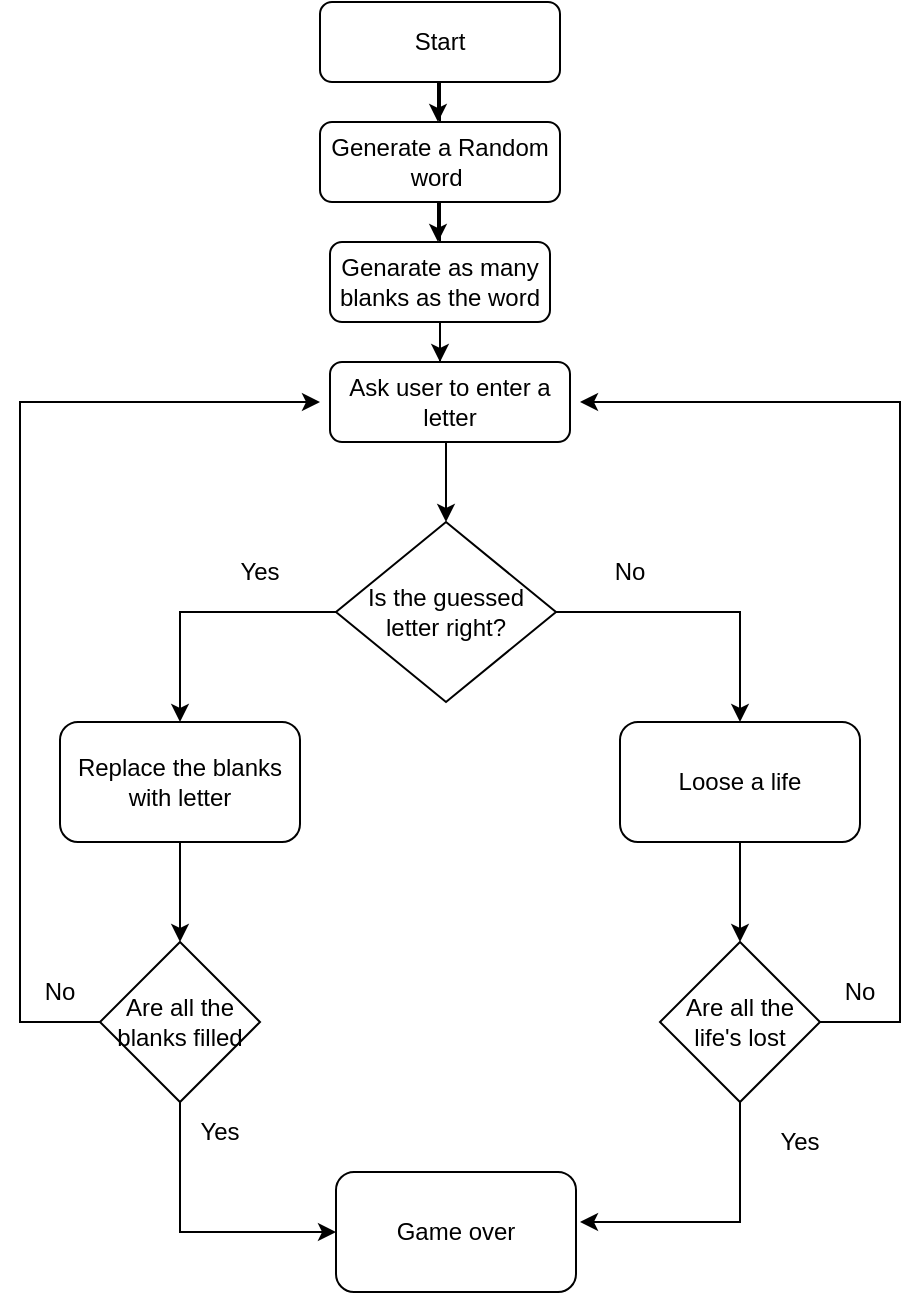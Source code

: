 <mxfile version="15.6.6" type="github">
  <diagram id="C5RBs43oDa-KdzZeNtuy" name="Page-1">
    <mxGraphModel dx="782" dy="436" grid="1" gridSize="10" guides="1" tooltips="1" connect="1" arrows="1" fold="1" page="1" pageScale="1" pageWidth="827" pageHeight="1169" math="0" shadow="0">
      <root>
        <mxCell id="WIyWlLk6GJQsqaUBKTNV-0" />
        <mxCell id="WIyWlLk6GJQsqaUBKTNV-1" parent="WIyWlLk6GJQsqaUBKTNV-0" />
        <mxCell id="WIyWlLk6GJQsqaUBKTNV-2" value="" style="rounded=0;html=1;jettySize=auto;orthogonalLoop=1;fontSize=11;endArrow=block;endFill=0;endSize=8;strokeWidth=1;shadow=0;labelBackgroundColor=none;edgeStyle=orthogonalEdgeStyle;" parent="WIyWlLk6GJQsqaUBKTNV-1" source="WIyWlLk6GJQsqaUBKTNV-3" edge="1">
          <mxGeometry relative="1" as="geometry">
            <mxPoint x="220" y="220" as="targetPoint" />
          </mxGeometry>
        </mxCell>
        <mxCell id="WIyWlLk6GJQsqaUBKTNV-3" value="Start" style="rounded=1;whiteSpace=wrap;html=1;fontSize=12;glass=0;strokeWidth=1;shadow=0;fillColor=default;strokeColor=default;fontColor=default;" parent="WIyWlLk6GJQsqaUBKTNV-1" vertex="1">
          <mxGeometry x="160" width="120" height="40" as="geometry" />
        </mxCell>
        <mxCell id="Hpyacl6KZr0dmLotPg69-0" value="Generate a Random word&amp;nbsp;" style="rounded=1;whiteSpace=wrap;html=1;fontColor=default;strokeColor=default;fillColor=default;" vertex="1" parent="WIyWlLk6GJQsqaUBKTNV-1">
          <mxGeometry x="160" y="60" width="120" height="40" as="geometry" />
        </mxCell>
        <mxCell id="Hpyacl6KZr0dmLotPg69-1" value="Yes" style="text;html=1;strokeColor=none;fillColor=none;align=center;verticalAlign=middle;whiteSpace=wrap;rounded=0;fontColor=default;" vertex="1" parent="WIyWlLk6GJQsqaUBKTNV-1">
          <mxGeometry x="220" y="130" width="60" height="30" as="geometry" />
        </mxCell>
        <mxCell id="Hpyacl6KZr0dmLotPg69-10" style="edgeStyle=orthogonalEdgeStyle;rounded=0;orthogonalLoop=1;jettySize=auto;html=1;labelBackgroundColor=default;fontColor=default;strokeColor=default;" edge="1" parent="WIyWlLk6GJQsqaUBKTNV-1" source="Hpyacl6KZr0dmLotPg69-2">
          <mxGeometry relative="1" as="geometry">
            <mxPoint x="220" y="180" as="targetPoint" />
          </mxGeometry>
        </mxCell>
        <mxCell id="Hpyacl6KZr0dmLotPg69-2" value="Genarate as many blanks as the word" style="rounded=1;whiteSpace=wrap;html=1;fontColor=default;strokeColor=default;fillColor=default;" vertex="1" parent="WIyWlLk6GJQsqaUBKTNV-1">
          <mxGeometry x="165" y="120" width="110" height="40" as="geometry" />
        </mxCell>
        <mxCell id="Hpyacl6KZr0dmLotPg69-11" value="" style="edgeStyle=orthogonalEdgeStyle;rounded=0;orthogonalLoop=1;jettySize=auto;html=1;labelBackgroundColor=default;fontColor=default;strokeColor=default;" edge="1" parent="WIyWlLk6GJQsqaUBKTNV-1" source="Hpyacl6KZr0dmLotPg69-4" target="Hpyacl6KZr0dmLotPg69-5">
          <mxGeometry relative="1" as="geometry">
            <Array as="points">
              <mxPoint x="223" y="240" />
              <mxPoint x="223" y="240" />
            </Array>
          </mxGeometry>
        </mxCell>
        <mxCell id="Hpyacl6KZr0dmLotPg69-4" value="Ask user to enter a letter" style="rounded=1;whiteSpace=wrap;html=1;fontColor=default;strokeColor=default;fillColor=default;" vertex="1" parent="WIyWlLk6GJQsqaUBKTNV-1">
          <mxGeometry x="165" y="180" width="120" height="40" as="geometry" />
        </mxCell>
        <mxCell id="Hpyacl6KZr0dmLotPg69-22" style="edgeStyle=orthogonalEdgeStyle;rounded=0;orthogonalLoop=1;jettySize=auto;html=1;exitX=0;exitY=0.5;exitDx=0;exitDy=0;entryX=0.5;entryY=0;entryDx=0;entryDy=0;labelBackgroundColor=default;fontColor=default;strokeColor=default;" edge="1" parent="WIyWlLk6GJQsqaUBKTNV-1" source="Hpyacl6KZr0dmLotPg69-5" target="Hpyacl6KZr0dmLotPg69-12">
          <mxGeometry relative="1" as="geometry" />
        </mxCell>
        <mxCell id="Hpyacl6KZr0dmLotPg69-24" style="edgeStyle=orthogonalEdgeStyle;rounded=0;orthogonalLoop=1;jettySize=auto;html=1;exitX=1;exitY=0.5;exitDx=0;exitDy=0;entryX=0.5;entryY=0;entryDx=0;entryDy=0;labelBackgroundColor=default;fontColor=default;strokeColor=default;" edge="1" parent="WIyWlLk6GJQsqaUBKTNV-1" source="Hpyacl6KZr0dmLotPg69-5" target="Hpyacl6KZr0dmLotPg69-13">
          <mxGeometry relative="1" as="geometry" />
        </mxCell>
        <mxCell id="Hpyacl6KZr0dmLotPg69-5" value="Is the guessed letter right?" style="rhombus;whiteSpace=wrap;html=1;fontColor=default;strokeColor=default;fillColor=default;" vertex="1" parent="WIyWlLk6GJQsqaUBKTNV-1">
          <mxGeometry x="168" y="260" width="110" height="90" as="geometry" />
        </mxCell>
        <mxCell id="Hpyacl6KZr0dmLotPg69-6" value="" style="endArrow=classic;html=1;rounded=0;fontColor=default;strokeColor=default;labelBackgroundColor=default;" edge="1" parent="WIyWlLk6GJQsqaUBKTNV-1">
          <mxGeometry width="50" height="50" relative="1" as="geometry">
            <mxPoint x="219" y="40" as="sourcePoint" />
            <mxPoint x="219" y="60" as="targetPoint" />
          </mxGeometry>
        </mxCell>
        <mxCell id="Hpyacl6KZr0dmLotPg69-7" value="" style="endArrow=classic;html=1;rounded=0;fontColor=default;strokeColor=default;labelBackgroundColor=default;" edge="1" parent="WIyWlLk6GJQsqaUBKTNV-1">
          <mxGeometry width="50" height="50" relative="1" as="geometry">
            <mxPoint x="219" y="100" as="sourcePoint" />
            <mxPoint x="219" y="120" as="targetPoint" />
          </mxGeometry>
        </mxCell>
        <mxCell id="Hpyacl6KZr0dmLotPg69-25" value="" style="edgeStyle=orthogonalEdgeStyle;rounded=0;orthogonalLoop=1;jettySize=auto;html=1;labelBackgroundColor=default;fontColor=default;strokeColor=default;" edge="1" parent="WIyWlLk6GJQsqaUBKTNV-1" source="Hpyacl6KZr0dmLotPg69-12" target="Hpyacl6KZr0dmLotPg69-14">
          <mxGeometry relative="1" as="geometry" />
        </mxCell>
        <mxCell id="Hpyacl6KZr0dmLotPg69-12" value="Replace the blanks with letter" style="rounded=1;whiteSpace=wrap;html=1;fontColor=default;strokeColor=default;fillColor=default;" vertex="1" parent="WIyWlLk6GJQsqaUBKTNV-1">
          <mxGeometry x="30" y="360" width="120" height="60" as="geometry" />
        </mxCell>
        <mxCell id="Hpyacl6KZr0dmLotPg69-26" value="" style="edgeStyle=orthogonalEdgeStyle;rounded=0;orthogonalLoop=1;jettySize=auto;html=1;labelBackgroundColor=default;fontColor=default;strokeColor=default;" edge="1" parent="WIyWlLk6GJQsqaUBKTNV-1" source="Hpyacl6KZr0dmLotPg69-13" target="Hpyacl6KZr0dmLotPg69-15">
          <mxGeometry relative="1" as="geometry" />
        </mxCell>
        <mxCell id="Hpyacl6KZr0dmLotPg69-13" value="Loose a life" style="rounded=1;whiteSpace=wrap;html=1;fontColor=default;strokeColor=default;fillColor=default;" vertex="1" parent="WIyWlLk6GJQsqaUBKTNV-1">
          <mxGeometry x="310" y="360" width="120" height="60" as="geometry" />
        </mxCell>
        <mxCell id="Hpyacl6KZr0dmLotPg69-27" style="edgeStyle=orthogonalEdgeStyle;rounded=0;orthogonalLoop=1;jettySize=auto;html=1;entryX=0;entryY=0.5;entryDx=0;entryDy=0;labelBackgroundColor=default;fontColor=default;strokeColor=default;" edge="1" parent="WIyWlLk6GJQsqaUBKTNV-1" source="Hpyacl6KZr0dmLotPg69-14" target="Hpyacl6KZr0dmLotPg69-16">
          <mxGeometry relative="1" as="geometry">
            <Array as="points">
              <mxPoint x="90" y="615" />
            </Array>
          </mxGeometry>
        </mxCell>
        <mxCell id="Hpyacl6KZr0dmLotPg69-30" style="edgeStyle=orthogonalEdgeStyle;rounded=0;orthogonalLoop=1;jettySize=auto;html=1;exitX=0;exitY=0.5;exitDx=0;exitDy=0;labelBackgroundColor=default;fontColor=default;strokeColor=default;" edge="1" parent="WIyWlLk6GJQsqaUBKTNV-1" source="Hpyacl6KZr0dmLotPg69-14">
          <mxGeometry relative="1" as="geometry">
            <mxPoint x="160" y="200" as="targetPoint" />
            <Array as="points">
              <mxPoint x="10" y="510" />
              <mxPoint x="10" y="200" />
            </Array>
          </mxGeometry>
        </mxCell>
        <mxCell id="Hpyacl6KZr0dmLotPg69-14" value="Are all the blanks filled" style="rhombus;whiteSpace=wrap;html=1;fontColor=default;strokeColor=default;fillColor=default;" vertex="1" parent="WIyWlLk6GJQsqaUBKTNV-1">
          <mxGeometry x="50" y="470" width="80" height="80" as="geometry" />
        </mxCell>
        <mxCell id="Hpyacl6KZr0dmLotPg69-28" style="edgeStyle=orthogonalEdgeStyle;rounded=0;orthogonalLoop=1;jettySize=auto;html=1;exitX=0.5;exitY=1;exitDx=0;exitDy=0;labelBackgroundColor=default;fontColor=default;strokeColor=default;" edge="1" parent="WIyWlLk6GJQsqaUBKTNV-1" source="Hpyacl6KZr0dmLotPg69-15">
          <mxGeometry relative="1" as="geometry">
            <mxPoint x="290" y="610" as="targetPoint" />
            <Array as="points">
              <mxPoint x="370" y="610" />
              <mxPoint x="290" y="610" />
            </Array>
          </mxGeometry>
        </mxCell>
        <mxCell id="Hpyacl6KZr0dmLotPg69-29" style="edgeStyle=orthogonalEdgeStyle;rounded=0;orthogonalLoop=1;jettySize=auto;html=1;labelBackgroundColor=default;fontColor=default;strokeColor=default;" edge="1" parent="WIyWlLk6GJQsqaUBKTNV-1" source="Hpyacl6KZr0dmLotPg69-15">
          <mxGeometry relative="1" as="geometry">
            <mxPoint x="290" y="200" as="targetPoint" />
            <Array as="points">
              <mxPoint x="450" y="510" />
              <mxPoint x="450" y="200" />
            </Array>
          </mxGeometry>
        </mxCell>
        <mxCell id="Hpyacl6KZr0dmLotPg69-15" value="Are all the life&#39;s lost" style="rhombus;whiteSpace=wrap;html=1;fontColor=default;strokeColor=default;fillColor=default;" vertex="1" parent="WIyWlLk6GJQsqaUBKTNV-1">
          <mxGeometry x="330" y="470" width="80" height="80" as="geometry" />
        </mxCell>
        <mxCell id="Hpyacl6KZr0dmLotPg69-16" value="Game over" style="rounded=1;whiteSpace=wrap;html=1;fontColor=default;strokeColor=default;fillColor=default;" vertex="1" parent="WIyWlLk6GJQsqaUBKTNV-1">
          <mxGeometry x="168" y="585" width="120" height="60" as="geometry" />
        </mxCell>
        <mxCell id="Hpyacl6KZr0dmLotPg69-31" value="Yes" style="text;html=1;strokeColor=none;fillColor=none;align=center;verticalAlign=middle;whiteSpace=wrap;rounded=0;fontColor=default;" vertex="1" parent="WIyWlLk6GJQsqaUBKTNV-1">
          <mxGeometry x="100" y="270" width="60" height="30" as="geometry" />
        </mxCell>
        <mxCell id="Hpyacl6KZr0dmLotPg69-32" value="No" style="text;html=1;strokeColor=none;fillColor=none;align=center;verticalAlign=middle;whiteSpace=wrap;rounded=0;fontColor=default;" vertex="1" parent="WIyWlLk6GJQsqaUBKTNV-1">
          <mxGeometry x="285" y="270" width="60" height="30" as="geometry" />
        </mxCell>
        <mxCell id="Hpyacl6KZr0dmLotPg69-33" value="No" style="text;html=1;strokeColor=none;fillColor=none;align=center;verticalAlign=middle;whiteSpace=wrap;rounded=0;fontColor=default;" vertex="1" parent="WIyWlLk6GJQsqaUBKTNV-1">
          <mxGeometry x="400" y="480" width="60" height="30" as="geometry" />
        </mxCell>
        <mxCell id="Hpyacl6KZr0dmLotPg69-34" value="Yes" style="text;html=1;strokeColor=none;fillColor=none;align=center;verticalAlign=middle;whiteSpace=wrap;rounded=0;fontColor=default;" vertex="1" parent="WIyWlLk6GJQsqaUBKTNV-1">
          <mxGeometry x="370" y="555" width="60" height="30" as="geometry" />
        </mxCell>
        <mxCell id="Hpyacl6KZr0dmLotPg69-35" value="Yes" style="text;html=1;strokeColor=none;fillColor=none;align=center;verticalAlign=middle;whiteSpace=wrap;rounded=0;fontColor=default;" vertex="1" parent="WIyWlLk6GJQsqaUBKTNV-1">
          <mxGeometry x="80" y="550" width="60" height="30" as="geometry" />
        </mxCell>
        <mxCell id="Hpyacl6KZr0dmLotPg69-36" value="No" style="text;html=1;strokeColor=none;fillColor=none;align=center;verticalAlign=middle;whiteSpace=wrap;rounded=0;fontColor=default;" vertex="1" parent="WIyWlLk6GJQsqaUBKTNV-1">
          <mxGeometry y="480" width="60" height="30" as="geometry" />
        </mxCell>
      </root>
    </mxGraphModel>
  </diagram>
</mxfile>
